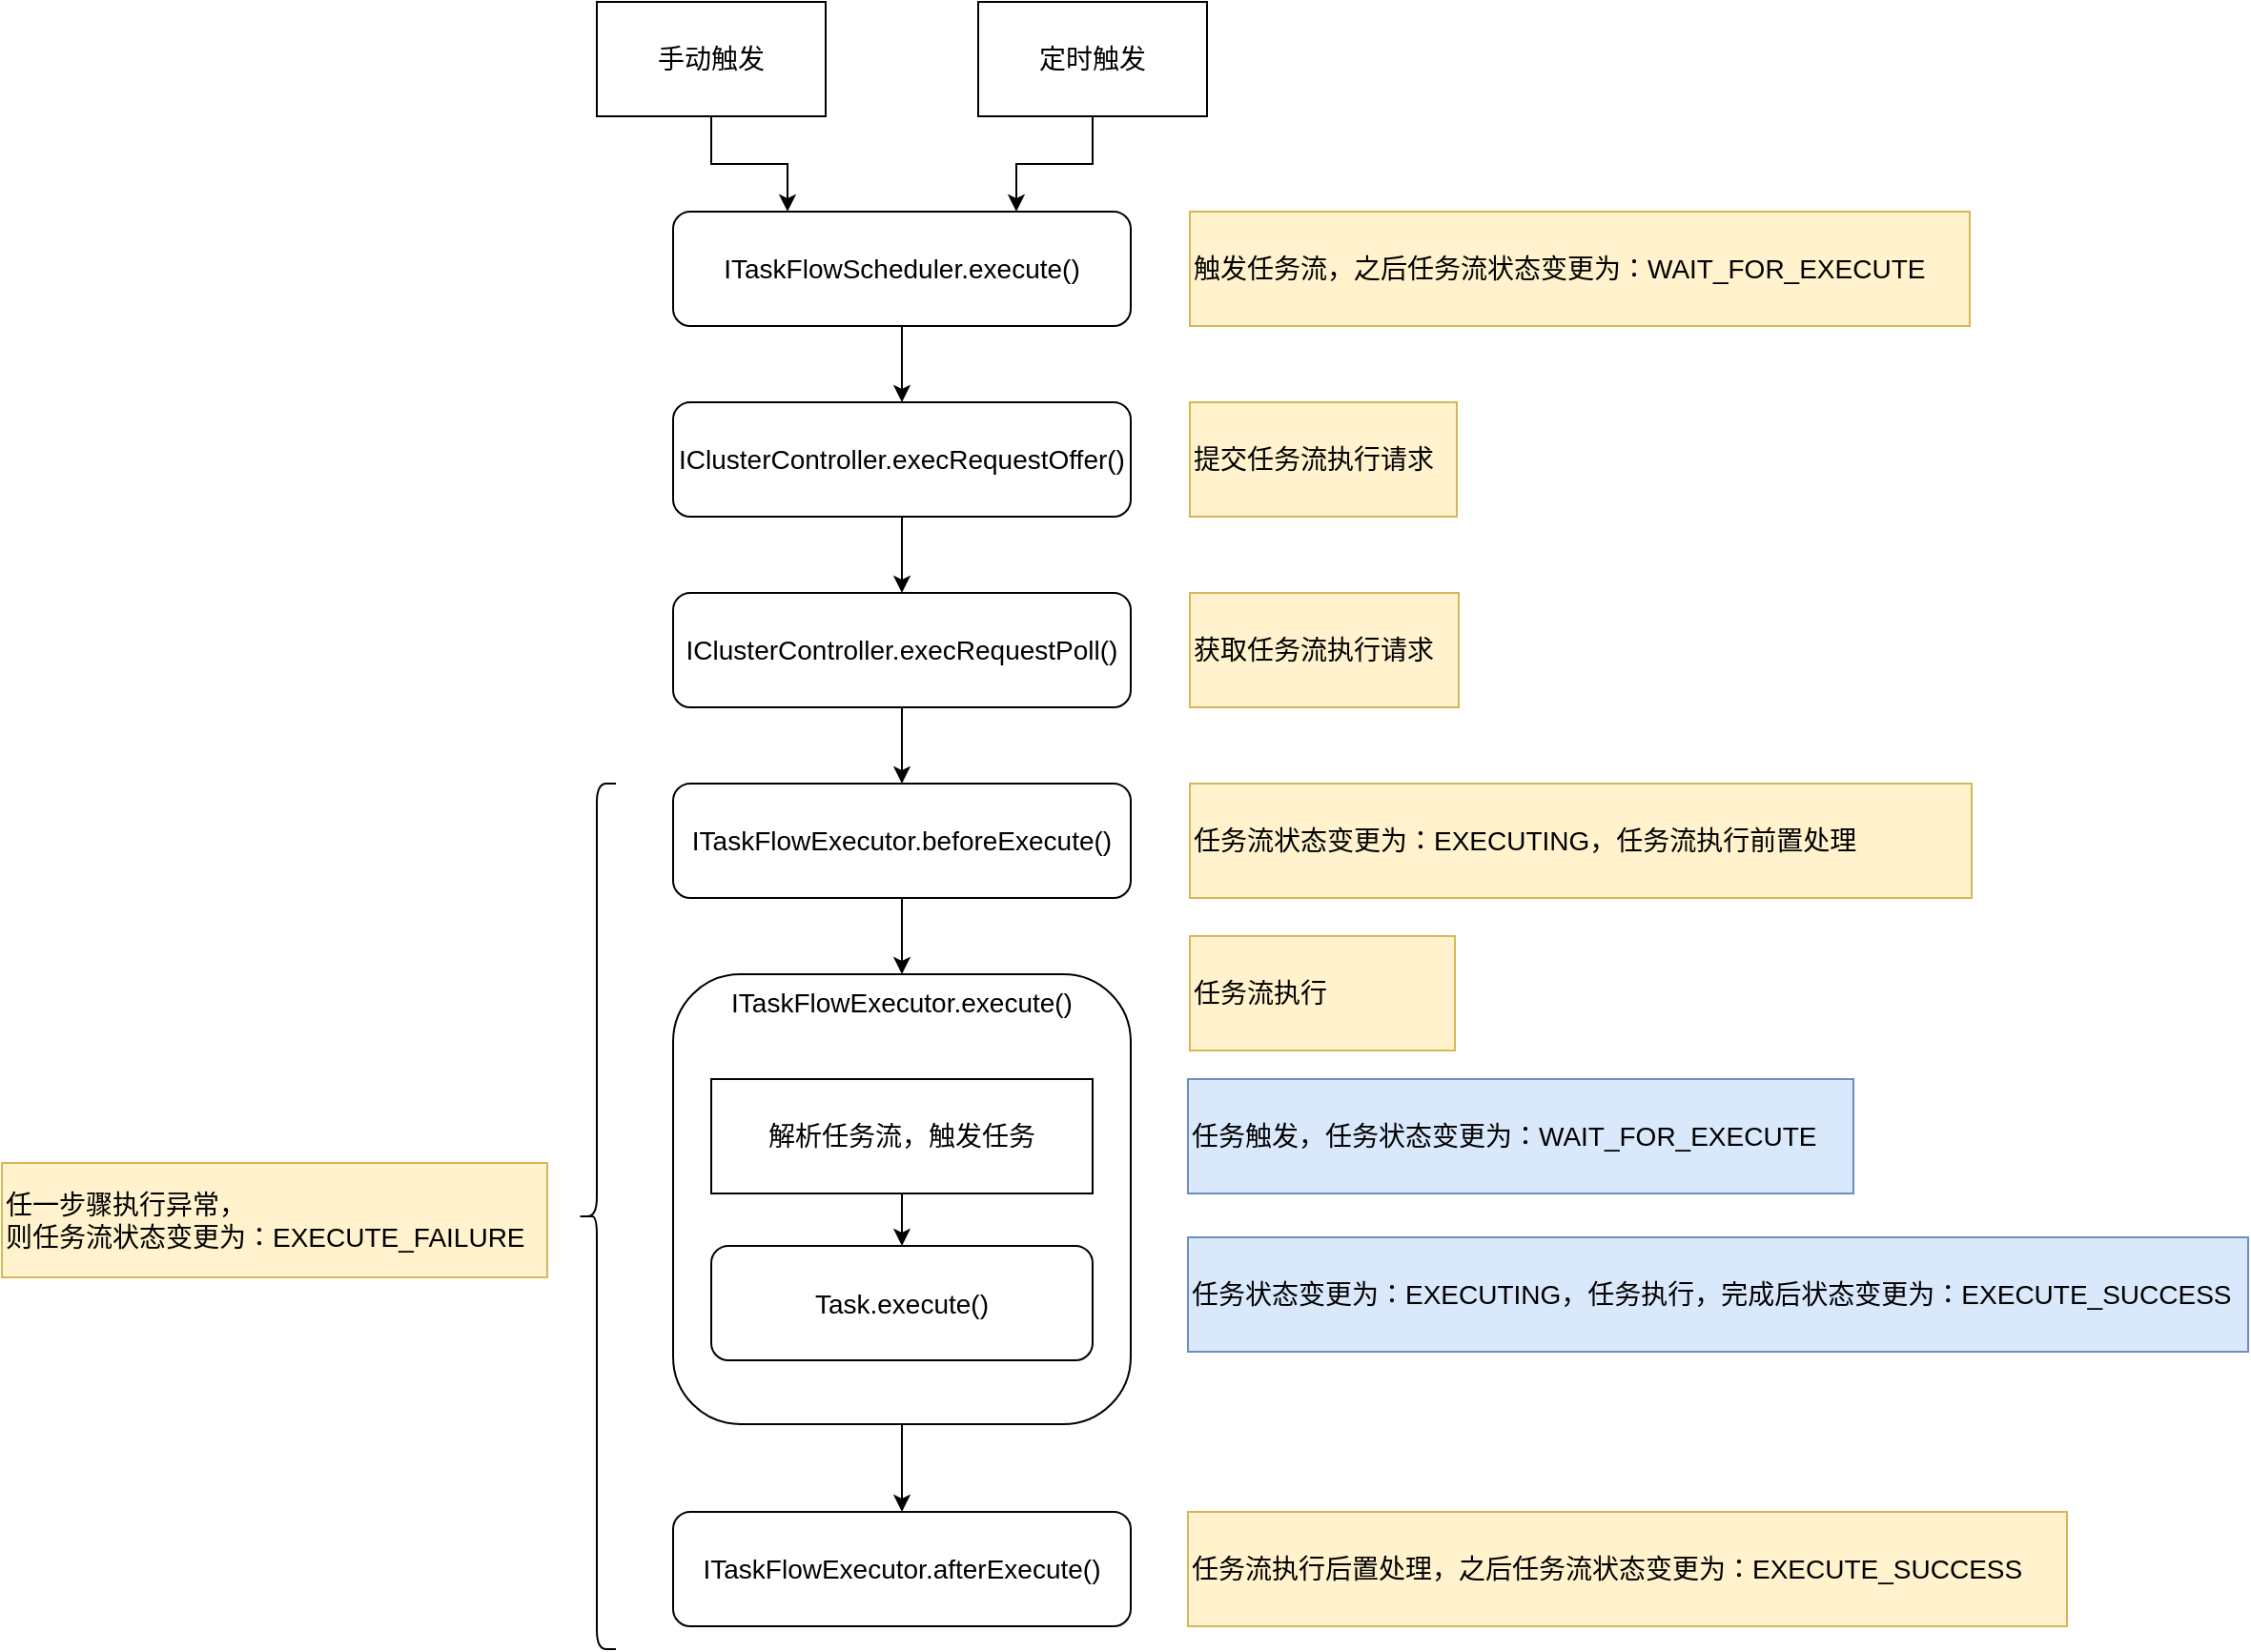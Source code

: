 <mxfile version="14.6.13" type="device"><diagram id="s5c5607iheu5fuhXcZ0h" name="第 1 页"><mxGraphModel dx="1186" dy="619" grid="0" gridSize="10" guides="1" tooltips="1" connect="1" arrows="1" fold="1" page="1" pageScale="1" pageWidth="827" pageHeight="1169" math="0" shadow="0"><root><mxCell id="0"/><mxCell id="1" parent="0"/><mxCell id="-5f0O2HPNkqVcKrXhpjV-1" value="ITaskFlowScheduler.execute()" style="rounded=1;whiteSpace=wrap;html=1;fontSize=14;spacingRight=0;" parent="1" vertex="1"><mxGeometry x="500" y="170" width="240" height="60" as="geometry"/></mxCell><mxCell id="-5f0O2HPNkqVcKrXhpjV-7" style="edgeStyle=orthogonalEdgeStyle;rounded=0;orthogonalLoop=1;jettySize=auto;html=1;exitX=0.5;exitY=1;exitDx=0;exitDy=0;entryX=0.75;entryY=0;entryDx=0;entryDy=0;fontSize=14;spacingRight=0;" parent="1" source="-5f0O2HPNkqVcKrXhpjV-4" target="-5f0O2HPNkqVcKrXhpjV-1" edge="1"><mxGeometry relative="1" as="geometry"/></mxCell><mxCell id="-5f0O2HPNkqVcKrXhpjV-4" value="定时触发" style="rounded=0;whiteSpace=wrap;html=1;fontSize=14;spacingRight=0;" parent="1" vertex="1"><mxGeometry x="660" y="60" width="120" height="60" as="geometry"/></mxCell><mxCell id="-5f0O2HPNkqVcKrXhpjV-6" style="edgeStyle=orthogonalEdgeStyle;rounded=0;orthogonalLoop=1;jettySize=auto;html=1;exitX=0.5;exitY=1;exitDx=0;exitDy=0;entryX=0.25;entryY=0;entryDx=0;entryDy=0;fontSize=14;spacingRight=0;" parent="1" source="-5f0O2HPNkqVcKrXhpjV-5" target="-5f0O2HPNkqVcKrXhpjV-1" edge="1"><mxGeometry relative="1" as="geometry"/></mxCell><mxCell id="-5f0O2HPNkqVcKrXhpjV-5" value="手动触发" style="rounded=0;whiteSpace=wrap;html=1;fontSize=14;spacingRight=0;" parent="1" vertex="1"><mxGeometry x="460" y="60" width="120" height="60" as="geometry"/></mxCell><mxCell id="-5f0O2HPNkqVcKrXhpjV-12" value="" style="edgeStyle=orthogonalEdgeStyle;rounded=0;orthogonalLoop=1;jettySize=auto;html=1;exitX=0.5;exitY=1;exitDx=0;exitDy=0;fontSize=14;spacingRight=0;" parent="1" source="-5f0O2HPNkqVcKrXhpjV-1" target="-5f0O2HPNkqVcKrXhpjV-11" edge="1"><mxGeometry relative="1" as="geometry"><mxPoint x="620" y="330" as="sourcePoint"/></mxGeometry></mxCell><mxCell id="-5f0O2HPNkqVcKrXhpjV-14" value="" style="edgeStyle=orthogonalEdgeStyle;rounded=0;orthogonalLoop=1;jettySize=auto;html=1;fontSize=14;spacingRight=0;" parent="1" source="-5f0O2HPNkqVcKrXhpjV-11" target="-5f0O2HPNkqVcKrXhpjV-13" edge="1"><mxGeometry relative="1" as="geometry"/></mxCell><mxCell id="-5f0O2HPNkqVcKrXhpjV-11" value="IClusterController.execRequestOffer()" style="rounded=1;whiteSpace=wrap;html=1;fontSize=14;spacingRight=0;" parent="1" vertex="1"><mxGeometry x="500" y="270" width="240" height="60" as="geometry"/></mxCell><mxCell id="-5f0O2HPNkqVcKrXhpjV-16" value="" style="edgeStyle=orthogonalEdgeStyle;rounded=0;orthogonalLoop=1;jettySize=auto;html=1;fontSize=14;spacingRight=0;" parent="1" source="-5f0O2HPNkqVcKrXhpjV-13" target="-5f0O2HPNkqVcKrXhpjV-15" edge="1"><mxGeometry relative="1" as="geometry"/></mxCell><mxCell id="-5f0O2HPNkqVcKrXhpjV-13" value="IClusterController.execRequestPoll()" style="rounded=1;whiteSpace=wrap;html=1;fontSize=14;spacingRight=0;" parent="1" vertex="1"><mxGeometry x="500" y="370" width="240" height="60" as="geometry"/></mxCell><mxCell id="-5f0O2HPNkqVcKrXhpjV-27" value="" style="edgeStyle=orthogonalEdgeStyle;rounded=0;orthogonalLoop=1;jettySize=auto;html=1;fontSize=14;spacingRight=0;" parent="1" source="-5f0O2HPNkqVcKrXhpjV-15" target="-5f0O2HPNkqVcKrXhpjV-26" edge="1"><mxGeometry relative="1" as="geometry"/></mxCell><mxCell id="-5f0O2HPNkqVcKrXhpjV-15" value="ITaskFlowExecutor.beforeExecute()" style="rounded=1;whiteSpace=wrap;html=1;fontSize=14;spacingRight=0;" parent="1" vertex="1"><mxGeometry x="500" y="470" width="240" height="60" as="geometry"/></mxCell><mxCell id="-5f0O2HPNkqVcKrXhpjV-29" value="" style="edgeStyle=orthogonalEdgeStyle;rounded=0;orthogonalLoop=1;jettySize=auto;html=1;fontSize=14;spacingRight=0;" parent="1" source="-5f0O2HPNkqVcKrXhpjV-26" target="-5f0O2HPNkqVcKrXhpjV-28" edge="1"><mxGeometry relative="1" as="geometry"/></mxCell><mxCell id="-5f0O2HPNkqVcKrXhpjV-26" value="ITaskFlowExecutor.execute()" style="rounded=1;whiteSpace=wrap;html=1;verticalAlign=top;fontSize=14;spacingRight=0;" parent="1" vertex="1"><mxGeometry x="500" y="570" width="240" height="236" as="geometry"/></mxCell><mxCell id="-5f0O2HPNkqVcKrXhpjV-28" value="ITaskFlowExecutor.afterExecute()" style="rounded=1;whiteSpace=wrap;html=1;fontSize=14;spacingRight=0;" parent="1" vertex="1"><mxGeometry x="500" y="852" width="240" height="60" as="geometry"/></mxCell><mxCell id="-5f0O2HPNkqVcKrXhpjV-22" value="提交任务流执行请求" style="rounded=0;whiteSpace=wrap;html=1;fillColor=#fff2cc;strokeColor=#d6b656;fontSize=14;spacingRight=0;align=left;" parent="1" vertex="1"><mxGeometry x="771" y="270" width="140" height="60" as="geometry"/></mxCell><mxCell id="-5f0O2HPNkqVcKrXhpjV-23" value="获取任务流执行请求" style="rounded=0;whiteSpace=wrap;html=1;fillColor=#fff2cc;strokeColor=#d6b656;fontSize=14;spacingRight=0;align=left;" parent="1" vertex="1"><mxGeometry x="771" y="370" width="141" height="60" as="geometry"/></mxCell><mxCell id="-5f0O2HPNkqVcKrXhpjV-24" value="触发任务流，之后任务流状态变更为：WAIT_FOR_EXECUTE" style="rounded=0;whiteSpace=wrap;html=1;fillColor=#fff2cc;strokeColor=#d6b656;fontSize=14;spacingRight=0;align=left;" parent="1" vertex="1"><mxGeometry x="771" y="170" width="409" height="60" as="geometry"/></mxCell><mxCell id="-5f0O2HPNkqVcKrXhpjV-25" value="任务流状态变更为：EXECUTING，任务流执行前置处理" style="rounded=0;whiteSpace=wrap;html=1;fillColor=#fff2cc;strokeColor=#d6b656;fontSize=14;spacingRight=0;align=left;" parent="1" vertex="1"><mxGeometry x="771" y="470" width="410" height="60" as="geometry"/></mxCell><mxCell id="-5f0O2HPNkqVcKrXhpjV-30" value="任务流执行后置处理，之后任务流状态变更为：EXECUTE_SUCCESS" style="rounded=0;whiteSpace=wrap;html=1;fillColor=#fff2cc;strokeColor=#d6b656;fontSize=14;spacingRight=0;align=left;" parent="1" vertex="1"><mxGeometry x="770" y="852" width="461" height="60" as="geometry"/></mxCell><mxCell id="-5f0O2HPNkqVcKrXhpjV-31" value="任务流执行" style="rounded=0;whiteSpace=wrap;html=1;fillColor=#fff2cc;strokeColor=#d6b656;fontSize=14;spacingRight=0;align=left;" parent="1" vertex="1"><mxGeometry x="771" y="550" width="139" height="60" as="geometry"/></mxCell><mxCell id="-5f0O2HPNkqVcKrXhpjV-32" value="" style="shape=curlyBracket;whiteSpace=wrap;html=1;rounded=1;fontSize=14;spacingRight=0;" parent="1" vertex="1"><mxGeometry x="450" y="470" width="20" height="454" as="geometry"/></mxCell><mxCell id="-5f0O2HPNkqVcKrXhpjV-33" value="任一步骤执行异常，&lt;br&gt;则任务流状态变更为：EXECUTE_FAILURE" style="rounded=0;whiteSpace=wrap;html=1;fillColor=#fff2cc;strokeColor=#d6b656;fontSize=14;spacingRight=0;align=left;" parent="1" vertex="1"><mxGeometry x="148" y="669" width="286" height="60" as="geometry"/></mxCell><mxCell id="-5f0O2HPNkqVcKrXhpjV-34" value="任务触发，任务状态变更为：WAIT_FOR_EXECUTE" style="rounded=0;whiteSpace=wrap;html=1;fillColor=#dae8fc;strokeColor=#6c8ebf;fontSize=14;spacingRight=0;align=left;" parent="1" vertex="1"><mxGeometry x="770" y="625" width="349" height="60" as="geometry"/></mxCell><mxCell id="-5f0O2HPNkqVcKrXhpjV-35" value="Task.execute()" style="rounded=1;whiteSpace=wrap;html=1;fontSize=14;spacingRight=0;" parent="1" vertex="1"><mxGeometry x="520" y="712.5" width="200" height="60" as="geometry"/></mxCell><mxCell id="-5f0O2HPNkqVcKrXhpjV-40" value="任务状态变更为：EXECUTING，任务执行，完成后状态变更为：EXECUTE_SUCCESS" style="rounded=0;whiteSpace=wrap;html=1;fillColor=#dae8fc;strokeColor=#6c8ebf;fontSize=14;spacingRight=0;align=left;" parent="1" vertex="1"><mxGeometry x="770" y="708" width="556" height="60" as="geometry"/></mxCell><mxCell id="-5f0O2HPNkqVcKrXhpjV-44" style="edgeStyle=orthogonalEdgeStyle;rounded=0;orthogonalLoop=1;jettySize=auto;html=1;exitX=0.5;exitY=1;exitDx=0;exitDy=0;fontSize=14;spacingRight=0;" parent="1" source="-5f0O2HPNkqVcKrXhpjV-43" target="-5f0O2HPNkqVcKrXhpjV-35" edge="1"><mxGeometry relative="1" as="geometry"/></mxCell><mxCell id="-5f0O2HPNkqVcKrXhpjV-43" value="解析任务流，触发任务" style="rounded=0;whiteSpace=wrap;html=1;fontSize=14;spacingRight=0;" parent="1" vertex="1"><mxGeometry x="520" y="625" width="200" height="60" as="geometry"/></mxCell></root></mxGraphModel></diagram></mxfile>